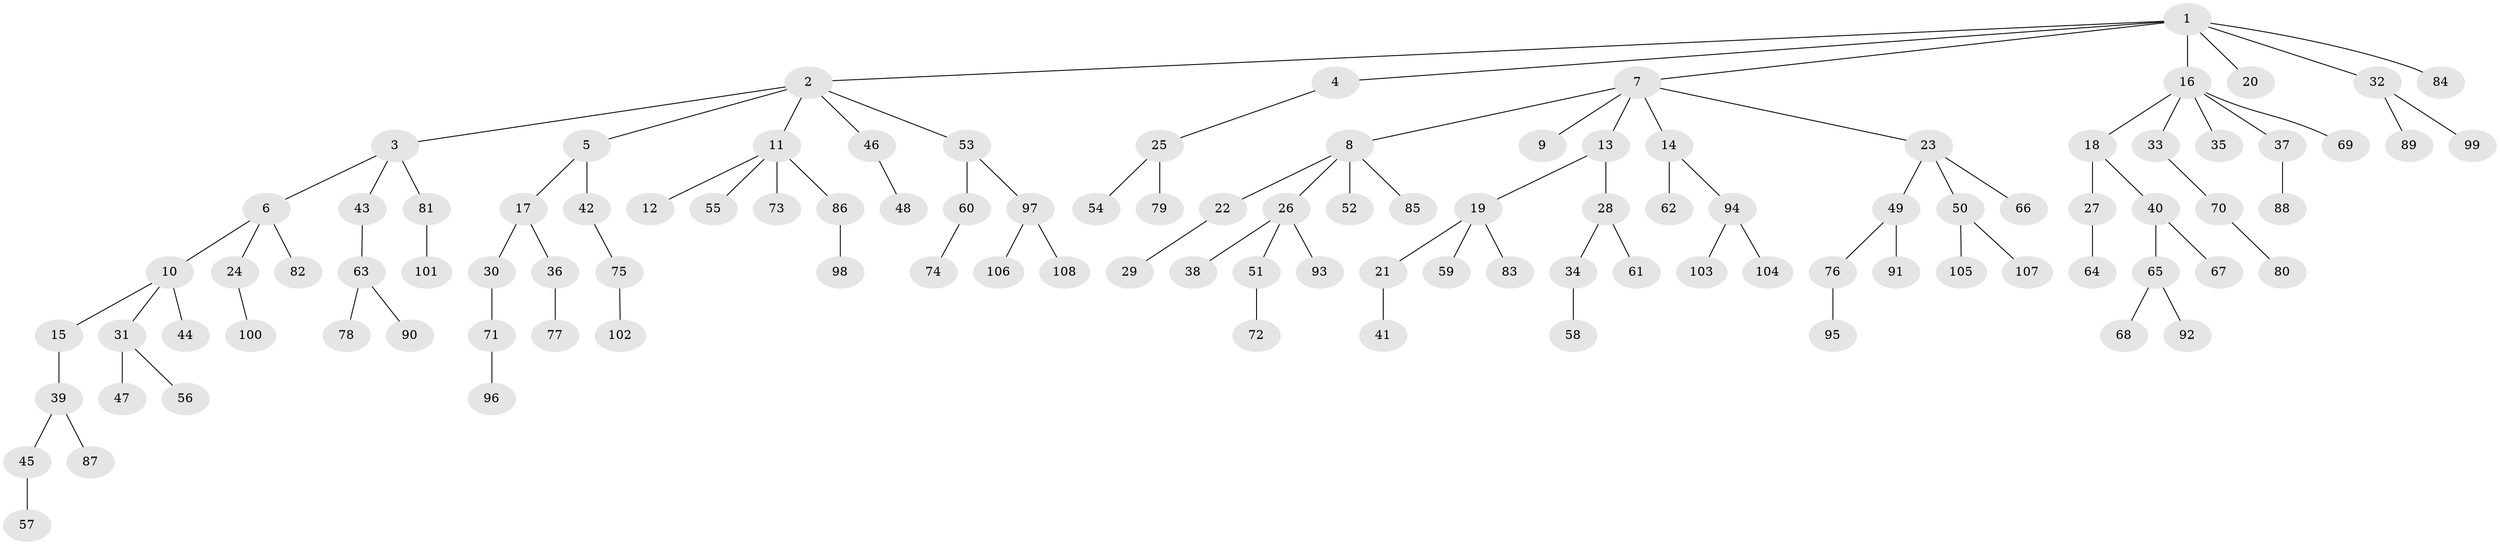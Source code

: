 // coarse degree distribution, {6: 0.014285714285714285, 7: 0.014285714285714285, 4: 0.08571428571428572, 3: 0.08571428571428572, 8: 0.014285714285714285, 1: 0.5428571428571428, 2: 0.22857142857142856, 5: 0.014285714285714285}
// Generated by graph-tools (version 1.1) at 2025/52/02/27/25 19:52:09]
// undirected, 108 vertices, 107 edges
graph export_dot {
graph [start="1"]
  node [color=gray90,style=filled];
  1;
  2;
  3;
  4;
  5;
  6;
  7;
  8;
  9;
  10;
  11;
  12;
  13;
  14;
  15;
  16;
  17;
  18;
  19;
  20;
  21;
  22;
  23;
  24;
  25;
  26;
  27;
  28;
  29;
  30;
  31;
  32;
  33;
  34;
  35;
  36;
  37;
  38;
  39;
  40;
  41;
  42;
  43;
  44;
  45;
  46;
  47;
  48;
  49;
  50;
  51;
  52;
  53;
  54;
  55;
  56;
  57;
  58;
  59;
  60;
  61;
  62;
  63;
  64;
  65;
  66;
  67;
  68;
  69;
  70;
  71;
  72;
  73;
  74;
  75;
  76;
  77;
  78;
  79;
  80;
  81;
  82;
  83;
  84;
  85;
  86;
  87;
  88;
  89;
  90;
  91;
  92;
  93;
  94;
  95;
  96;
  97;
  98;
  99;
  100;
  101;
  102;
  103;
  104;
  105;
  106;
  107;
  108;
  1 -- 2;
  1 -- 4;
  1 -- 7;
  1 -- 16;
  1 -- 20;
  1 -- 32;
  1 -- 84;
  2 -- 3;
  2 -- 5;
  2 -- 11;
  2 -- 46;
  2 -- 53;
  3 -- 6;
  3 -- 43;
  3 -- 81;
  4 -- 25;
  5 -- 17;
  5 -- 42;
  6 -- 10;
  6 -- 24;
  6 -- 82;
  7 -- 8;
  7 -- 9;
  7 -- 13;
  7 -- 14;
  7 -- 23;
  8 -- 22;
  8 -- 26;
  8 -- 52;
  8 -- 85;
  10 -- 15;
  10 -- 31;
  10 -- 44;
  11 -- 12;
  11 -- 55;
  11 -- 73;
  11 -- 86;
  13 -- 19;
  13 -- 28;
  14 -- 62;
  14 -- 94;
  15 -- 39;
  16 -- 18;
  16 -- 33;
  16 -- 35;
  16 -- 37;
  16 -- 69;
  17 -- 30;
  17 -- 36;
  18 -- 27;
  18 -- 40;
  19 -- 21;
  19 -- 59;
  19 -- 83;
  21 -- 41;
  22 -- 29;
  23 -- 49;
  23 -- 50;
  23 -- 66;
  24 -- 100;
  25 -- 54;
  25 -- 79;
  26 -- 38;
  26 -- 51;
  26 -- 93;
  27 -- 64;
  28 -- 34;
  28 -- 61;
  30 -- 71;
  31 -- 47;
  31 -- 56;
  32 -- 89;
  32 -- 99;
  33 -- 70;
  34 -- 58;
  36 -- 77;
  37 -- 88;
  39 -- 45;
  39 -- 87;
  40 -- 65;
  40 -- 67;
  42 -- 75;
  43 -- 63;
  45 -- 57;
  46 -- 48;
  49 -- 76;
  49 -- 91;
  50 -- 105;
  50 -- 107;
  51 -- 72;
  53 -- 60;
  53 -- 97;
  60 -- 74;
  63 -- 78;
  63 -- 90;
  65 -- 68;
  65 -- 92;
  70 -- 80;
  71 -- 96;
  75 -- 102;
  76 -- 95;
  81 -- 101;
  86 -- 98;
  94 -- 103;
  94 -- 104;
  97 -- 106;
  97 -- 108;
}
